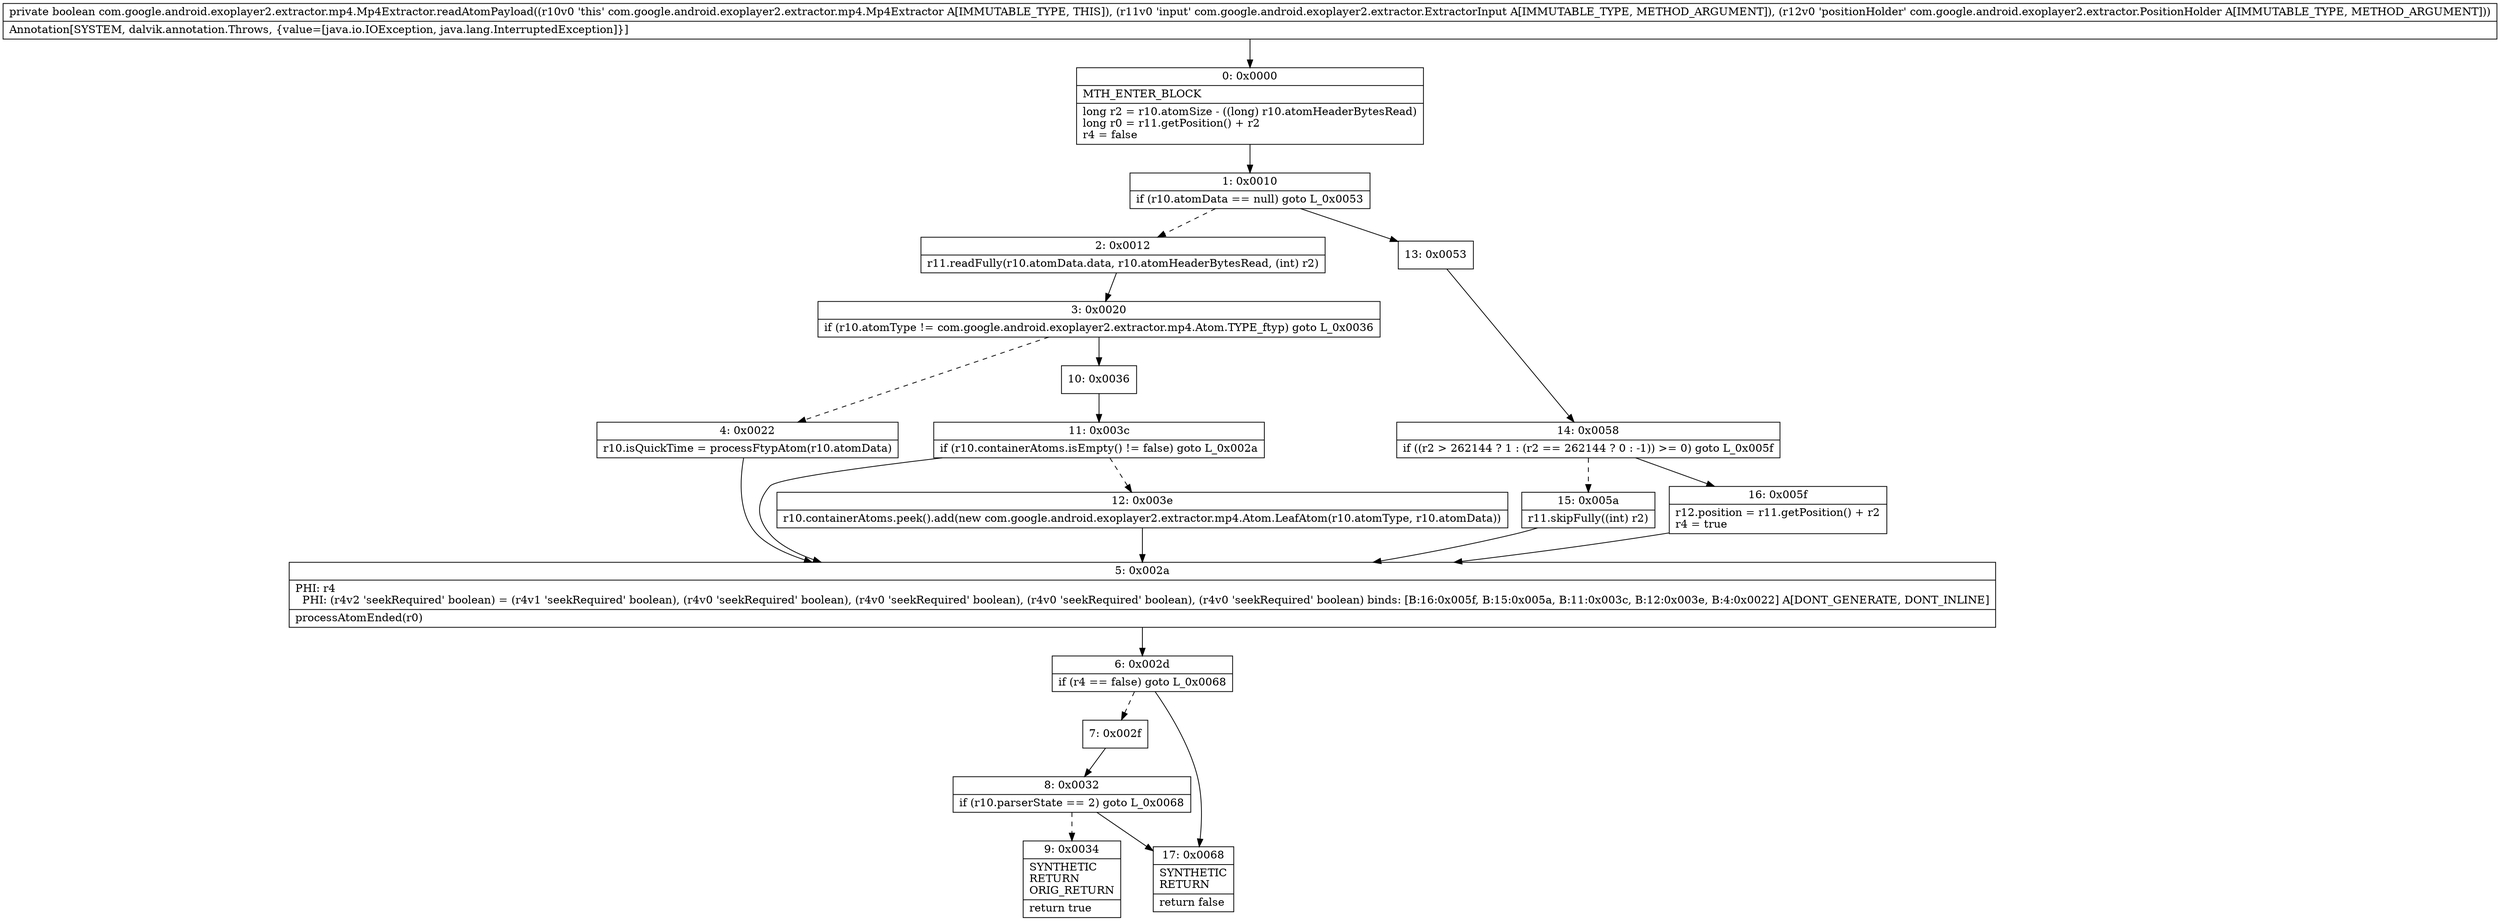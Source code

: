 digraph "CFG forcom.google.android.exoplayer2.extractor.mp4.Mp4Extractor.readAtomPayload(Lcom\/google\/android\/exoplayer2\/extractor\/ExtractorInput;Lcom\/google\/android\/exoplayer2\/extractor\/PositionHolder;)Z" {
Node_0 [shape=record,label="{0\:\ 0x0000|MTH_ENTER_BLOCK\l|long r2 = r10.atomSize \- ((long) r10.atomHeaderBytesRead)\llong r0 = r11.getPosition() + r2\lr4 = false\l}"];
Node_1 [shape=record,label="{1\:\ 0x0010|if (r10.atomData == null) goto L_0x0053\l}"];
Node_2 [shape=record,label="{2\:\ 0x0012|r11.readFully(r10.atomData.data, r10.atomHeaderBytesRead, (int) r2)\l}"];
Node_3 [shape=record,label="{3\:\ 0x0020|if (r10.atomType != com.google.android.exoplayer2.extractor.mp4.Atom.TYPE_ftyp) goto L_0x0036\l}"];
Node_4 [shape=record,label="{4\:\ 0x0022|r10.isQuickTime = processFtypAtom(r10.atomData)\l}"];
Node_5 [shape=record,label="{5\:\ 0x002a|PHI: r4 \l  PHI: (r4v2 'seekRequired' boolean) = (r4v1 'seekRequired' boolean), (r4v0 'seekRequired' boolean), (r4v0 'seekRequired' boolean), (r4v0 'seekRequired' boolean), (r4v0 'seekRequired' boolean) binds: [B:16:0x005f, B:15:0x005a, B:11:0x003c, B:12:0x003e, B:4:0x0022] A[DONT_GENERATE, DONT_INLINE]\l|processAtomEnded(r0)\l}"];
Node_6 [shape=record,label="{6\:\ 0x002d|if (r4 == false) goto L_0x0068\l}"];
Node_7 [shape=record,label="{7\:\ 0x002f}"];
Node_8 [shape=record,label="{8\:\ 0x0032|if (r10.parserState == 2) goto L_0x0068\l}"];
Node_9 [shape=record,label="{9\:\ 0x0034|SYNTHETIC\lRETURN\lORIG_RETURN\l|return true\l}"];
Node_10 [shape=record,label="{10\:\ 0x0036}"];
Node_11 [shape=record,label="{11\:\ 0x003c|if (r10.containerAtoms.isEmpty() != false) goto L_0x002a\l}"];
Node_12 [shape=record,label="{12\:\ 0x003e|r10.containerAtoms.peek().add(new com.google.android.exoplayer2.extractor.mp4.Atom.LeafAtom(r10.atomType, r10.atomData))\l}"];
Node_13 [shape=record,label="{13\:\ 0x0053}"];
Node_14 [shape=record,label="{14\:\ 0x0058|if ((r2 \> 262144 ? 1 : (r2 == 262144 ? 0 : \-1)) \>= 0) goto L_0x005f\l}"];
Node_15 [shape=record,label="{15\:\ 0x005a|r11.skipFully((int) r2)\l}"];
Node_16 [shape=record,label="{16\:\ 0x005f|r12.position = r11.getPosition() + r2\lr4 = true\l}"];
Node_17 [shape=record,label="{17\:\ 0x0068|SYNTHETIC\lRETURN\l|return false\l}"];
MethodNode[shape=record,label="{private boolean com.google.android.exoplayer2.extractor.mp4.Mp4Extractor.readAtomPayload((r10v0 'this' com.google.android.exoplayer2.extractor.mp4.Mp4Extractor A[IMMUTABLE_TYPE, THIS]), (r11v0 'input' com.google.android.exoplayer2.extractor.ExtractorInput A[IMMUTABLE_TYPE, METHOD_ARGUMENT]), (r12v0 'positionHolder' com.google.android.exoplayer2.extractor.PositionHolder A[IMMUTABLE_TYPE, METHOD_ARGUMENT]))  | Annotation[SYSTEM, dalvik.annotation.Throws, \{value=[java.io.IOException, java.lang.InterruptedException]\}]\l}"];
MethodNode -> Node_0;
Node_0 -> Node_1;
Node_1 -> Node_2[style=dashed];
Node_1 -> Node_13;
Node_2 -> Node_3;
Node_3 -> Node_4[style=dashed];
Node_3 -> Node_10;
Node_4 -> Node_5;
Node_5 -> Node_6;
Node_6 -> Node_7[style=dashed];
Node_6 -> Node_17;
Node_7 -> Node_8;
Node_8 -> Node_9[style=dashed];
Node_8 -> Node_17;
Node_10 -> Node_11;
Node_11 -> Node_5;
Node_11 -> Node_12[style=dashed];
Node_12 -> Node_5;
Node_13 -> Node_14;
Node_14 -> Node_15[style=dashed];
Node_14 -> Node_16;
Node_15 -> Node_5;
Node_16 -> Node_5;
}

